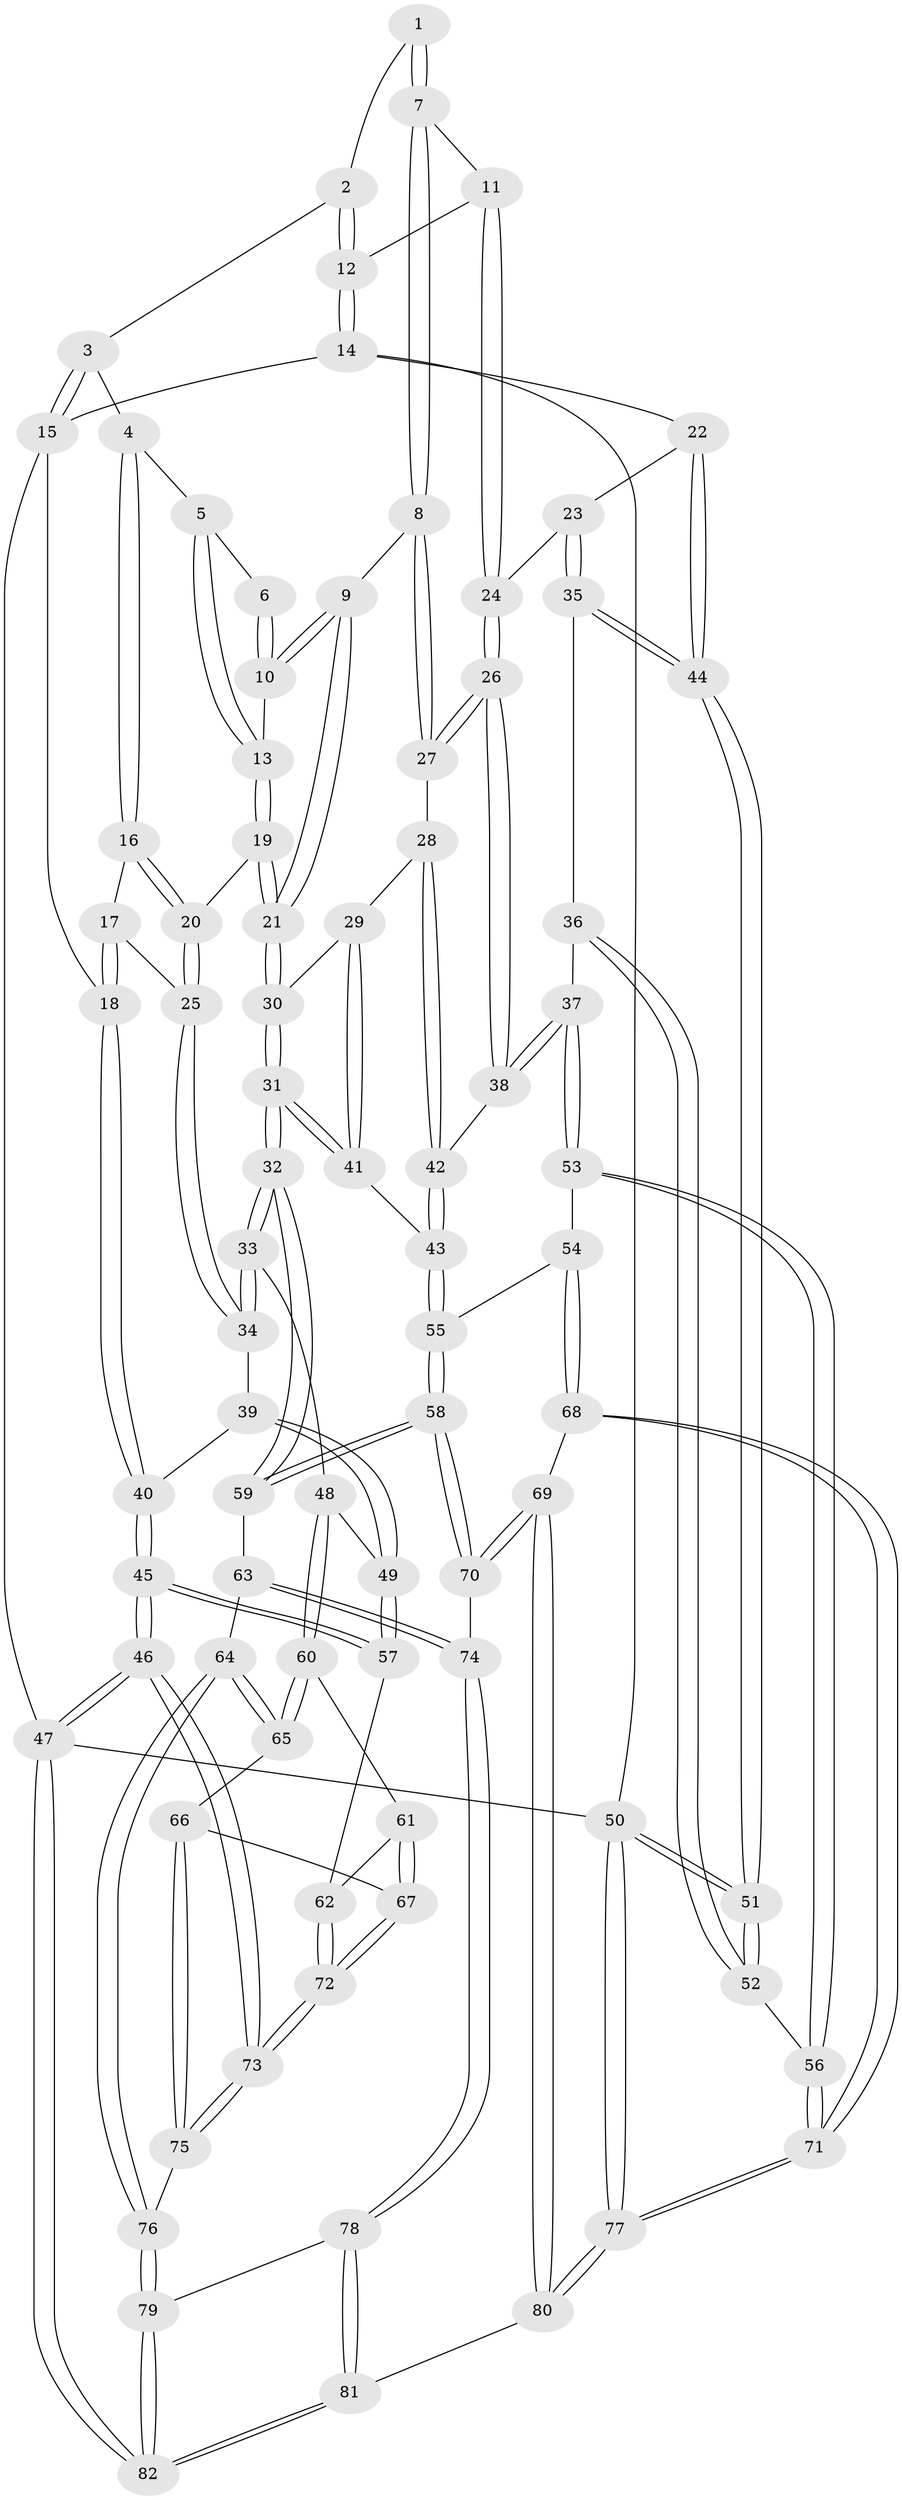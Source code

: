 // Generated by graph-tools (version 1.1) at 2025/01/03/09/25 05:01:01]
// undirected, 82 vertices, 202 edges
graph export_dot {
graph [start="1"]
  node [color=gray90,style=filled];
  1 [pos="+0.5151763649711857+0.04237862209769877"];
  2 [pos="+0.48345258372969985+0"];
  3 [pos="+0.10074231947517359+0"];
  4 [pos="+0.20626099803943795+0.0023997471599391585"];
  5 [pos="+0.2836743670807183+0.06942702237669388"];
  6 [pos="+0.467839440374114+0.08137608003372139"];
  7 [pos="+0.6092626947545893+0.19178085507529372"];
  8 [pos="+0.5978551463308114+0.21456188168876422"];
  9 [pos="+0.5637248401607848+0.22068361618024565"];
  10 [pos="+0.38260683129660555+0.1538144397390713"];
  11 [pos="+0.680643820184031+0.16301635003447934"];
  12 [pos="+1+0"];
  13 [pos="+0.38020466971200373+0.1544979672783774"];
  14 [pos="+1+0"];
  15 [pos="+0+0"];
  16 [pos="+0.22511964004147975+0.15144617456941808"];
  17 [pos="+0.15827491002046062+0.2670174797879295"];
  18 [pos="+0+0.05045914767978193"];
  19 [pos="+0.35525641072118386+0.2899105555561447"];
  20 [pos="+0.31030694749781734+0.2947039785177576"];
  21 [pos="+0.3825774391487283+0.3050387443682042"];
  22 [pos="+1+0.07293288922537478"];
  23 [pos="+0.8870504601290317+0.31800568185959327"];
  24 [pos="+0.8777307731746891+0.3184109432422832"];
  25 [pos="+0.21837881571159504+0.3592707990185676"];
  26 [pos="+0.7185432397456191+0.4018418612457124"];
  27 [pos="+0.6193798458707445+0.345129239508605"];
  28 [pos="+0.574454438512056+0.3852414757478911"];
  29 [pos="+0.5530268498041588+0.3912157705175311"];
  30 [pos="+0.41535092689159236+0.3726218833056717"];
  31 [pos="+0.3616717836445584+0.5904298076769473"];
  32 [pos="+0.32755676735987166+0.6069905986062086"];
  33 [pos="+0.29935104538139046+0.6017795057947036"];
  34 [pos="+0.1974523357377971+0.4076377029281717"];
  35 [pos="+0.8997594696785498+0.5186485446533333"];
  36 [pos="+0.8648034454327437+0.5642184421511662"];
  37 [pos="+0.8260340655965316+0.5825391346805218"];
  38 [pos="+0.7239021218676351+0.4610622413584946"];
  39 [pos="+0+0.4172475789125232"];
  40 [pos="+0+0.38833885392816675"];
  41 [pos="+0.4170069015529824+0.5879833265379716"];
  42 [pos="+0.5871547705829853+0.5858098830457267"];
  43 [pos="+0.5727997970790895+0.6163718897214021"];
  44 [pos="+1+0.49160194444295496"];
  45 [pos="+0+0.6711590945840651"];
  46 [pos="+0+1"];
  47 [pos="+0+1"];
  48 [pos="+0.2630482366380879+0.6195415974122788"];
  49 [pos="+0.17835493921545195+0.6257390514366431"];
  50 [pos="+1+1"];
  51 [pos="+1+0.7217576594620589"];
  52 [pos="+1+0.719120823456997"];
  53 [pos="+0.7771264480008556+0.6831444367959952"];
  54 [pos="+0.7698466366033683+0.6857202875520336"];
  55 [pos="+0.6258590156663819+0.6815901865216756"];
  56 [pos="+0.8953325515850208+0.7736484999911752"];
  57 [pos="+0.00808921330497824+0.6937478740262917"];
  58 [pos="+0.5759460142227248+0.8124670823028413"];
  59 [pos="+0.35473131355121446+0.700599686980524"];
  60 [pos="+0.20563222391872135+0.7500544973750518"];
  61 [pos="+0.1476892480172213+0.7784508909979451"];
  62 [pos="+0.07687556368442203+0.7742766484519652"];
  63 [pos="+0.35643704784514146+0.7477793158903154"];
  64 [pos="+0.25708304812995403+0.8615058873140357"];
  65 [pos="+0.21633649950270653+0.8406467863805029"];
  66 [pos="+0.2127941337630746+0.8422009635574533"];
  67 [pos="+0.15039121573893005+0.8440441800505238"];
  68 [pos="+0.7354425966694209+0.8777645260253495"];
  69 [pos="+0.587185170133457+0.8847244828334916"];
  70 [pos="+0.5721106173179683+0.862132711875791"];
  71 [pos="+0.8634391637344786+0.9784206922792973"];
  72 [pos="+0.09494383090987664+0.8748565312156824"];
  73 [pos="+0.05629738473134156+0.9739325122195096"];
  74 [pos="+0.4144520390509582+0.8786685926931137"];
  75 [pos="+0.1558798910815086+0.9452542187646931"];
  76 [pos="+0.29267811840736785+0.9500794361355265"];
  77 [pos="+1+1"];
  78 [pos="+0.397483439737308+0.904663298438639"];
  79 [pos="+0.30313695610131514+0.9586719076246173"];
  80 [pos="+0.5956567656121156+1"];
  81 [pos="+0.5940730762006781+1"];
  82 [pos="+0.29896794312958175+1"];
  1 -- 2;
  1 -- 7;
  1 -- 7;
  2 -- 3;
  2 -- 12;
  2 -- 12;
  3 -- 4;
  3 -- 15;
  3 -- 15;
  4 -- 5;
  4 -- 16;
  4 -- 16;
  5 -- 6;
  5 -- 13;
  5 -- 13;
  6 -- 10;
  6 -- 10;
  7 -- 8;
  7 -- 8;
  7 -- 11;
  8 -- 9;
  8 -- 27;
  8 -- 27;
  9 -- 10;
  9 -- 10;
  9 -- 21;
  9 -- 21;
  10 -- 13;
  11 -- 12;
  11 -- 24;
  11 -- 24;
  12 -- 14;
  12 -- 14;
  13 -- 19;
  13 -- 19;
  14 -- 15;
  14 -- 22;
  14 -- 50;
  15 -- 18;
  15 -- 47;
  16 -- 17;
  16 -- 20;
  16 -- 20;
  17 -- 18;
  17 -- 18;
  17 -- 25;
  18 -- 40;
  18 -- 40;
  19 -- 20;
  19 -- 21;
  19 -- 21;
  20 -- 25;
  20 -- 25;
  21 -- 30;
  21 -- 30;
  22 -- 23;
  22 -- 44;
  22 -- 44;
  23 -- 24;
  23 -- 35;
  23 -- 35;
  24 -- 26;
  24 -- 26;
  25 -- 34;
  25 -- 34;
  26 -- 27;
  26 -- 27;
  26 -- 38;
  26 -- 38;
  27 -- 28;
  28 -- 29;
  28 -- 42;
  28 -- 42;
  29 -- 30;
  29 -- 41;
  29 -- 41;
  30 -- 31;
  30 -- 31;
  31 -- 32;
  31 -- 32;
  31 -- 41;
  31 -- 41;
  32 -- 33;
  32 -- 33;
  32 -- 59;
  32 -- 59;
  33 -- 34;
  33 -- 34;
  33 -- 48;
  34 -- 39;
  35 -- 36;
  35 -- 44;
  35 -- 44;
  36 -- 37;
  36 -- 52;
  36 -- 52;
  37 -- 38;
  37 -- 38;
  37 -- 53;
  37 -- 53;
  38 -- 42;
  39 -- 40;
  39 -- 49;
  39 -- 49;
  40 -- 45;
  40 -- 45;
  41 -- 43;
  42 -- 43;
  42 -- 43;
  43 -- 55;
  43 -- 55;
  44 -- 51;
  44 -- 51;
  45 -- 46;
  45 -- 46;
  45 -- 57;
  45 -- 57;
  46 -- 47;
  46 -- 47;
  46 -- 73;
  46 -- 73;
  47 -- 82;
  47 -- 82;
  47 -- 50;
  48 -- 49;
  48 -- 60;
  48 -- 60;
  49 -- 57;
  49 -- 57;
  50 -- 51;
  50 -- 51;
  50 -- 77;
  50 -- 77;
  51 -- 52;
  51 -- 52;
  52 -- 56;
  53 -- 54;
  53 -- 56;
  53 -- 56;
  54 -- 55;
  54 -- 68;
  54 -- 68;
  55 -- 58;
  55 -- 58;
  56 -- 71;
  56 -- 71;
  57 -- 62;
  58 -- 59;
  58 -- 59;
  58 -- 70;
  58 -- 70;
  59 -- 63;
  60 -- 61;
  60 -- 65;
  60 -- 65;
  61 -- 62;
  61 -- 67;
  61 -- 67;
  62 -- 72;
  62 -- 72;
  63 -- 64;
  63 -- 74;
  63 -- 74;
  64 -- 65;
  64 -- 65;
  64 -- 76;
  64 -- 76;
  65 -- 66;
  66 -- 67;
  66 -- 75;
  66 -- 75;
  67 -- 72;
  67 -- 72;
  68 -- 69;
  68 -- 71;
  68 -- 71;
  69 -- 70;
  69 -- 70;
  69 -- 80;
  69 -- 80;
  70 -- 74;
  71 -- 77;
  71 -- 77;
  72 -- 73;
  72 -- 73;
  73 -- 75;
  73 -- 75;
  74 -- 78;
  74 -- 78;
  75 -- 76;
  76 -- 79;
  76 -- 79;
  77 -- 80;
  77 -- 80;
  78 -- 79;
  78 -- 81;
  78 -- 81;
  79 -- 82;
  79 -- 82;
  80 -- 81;
  81 -- 82;
  81 -- 82;
}
